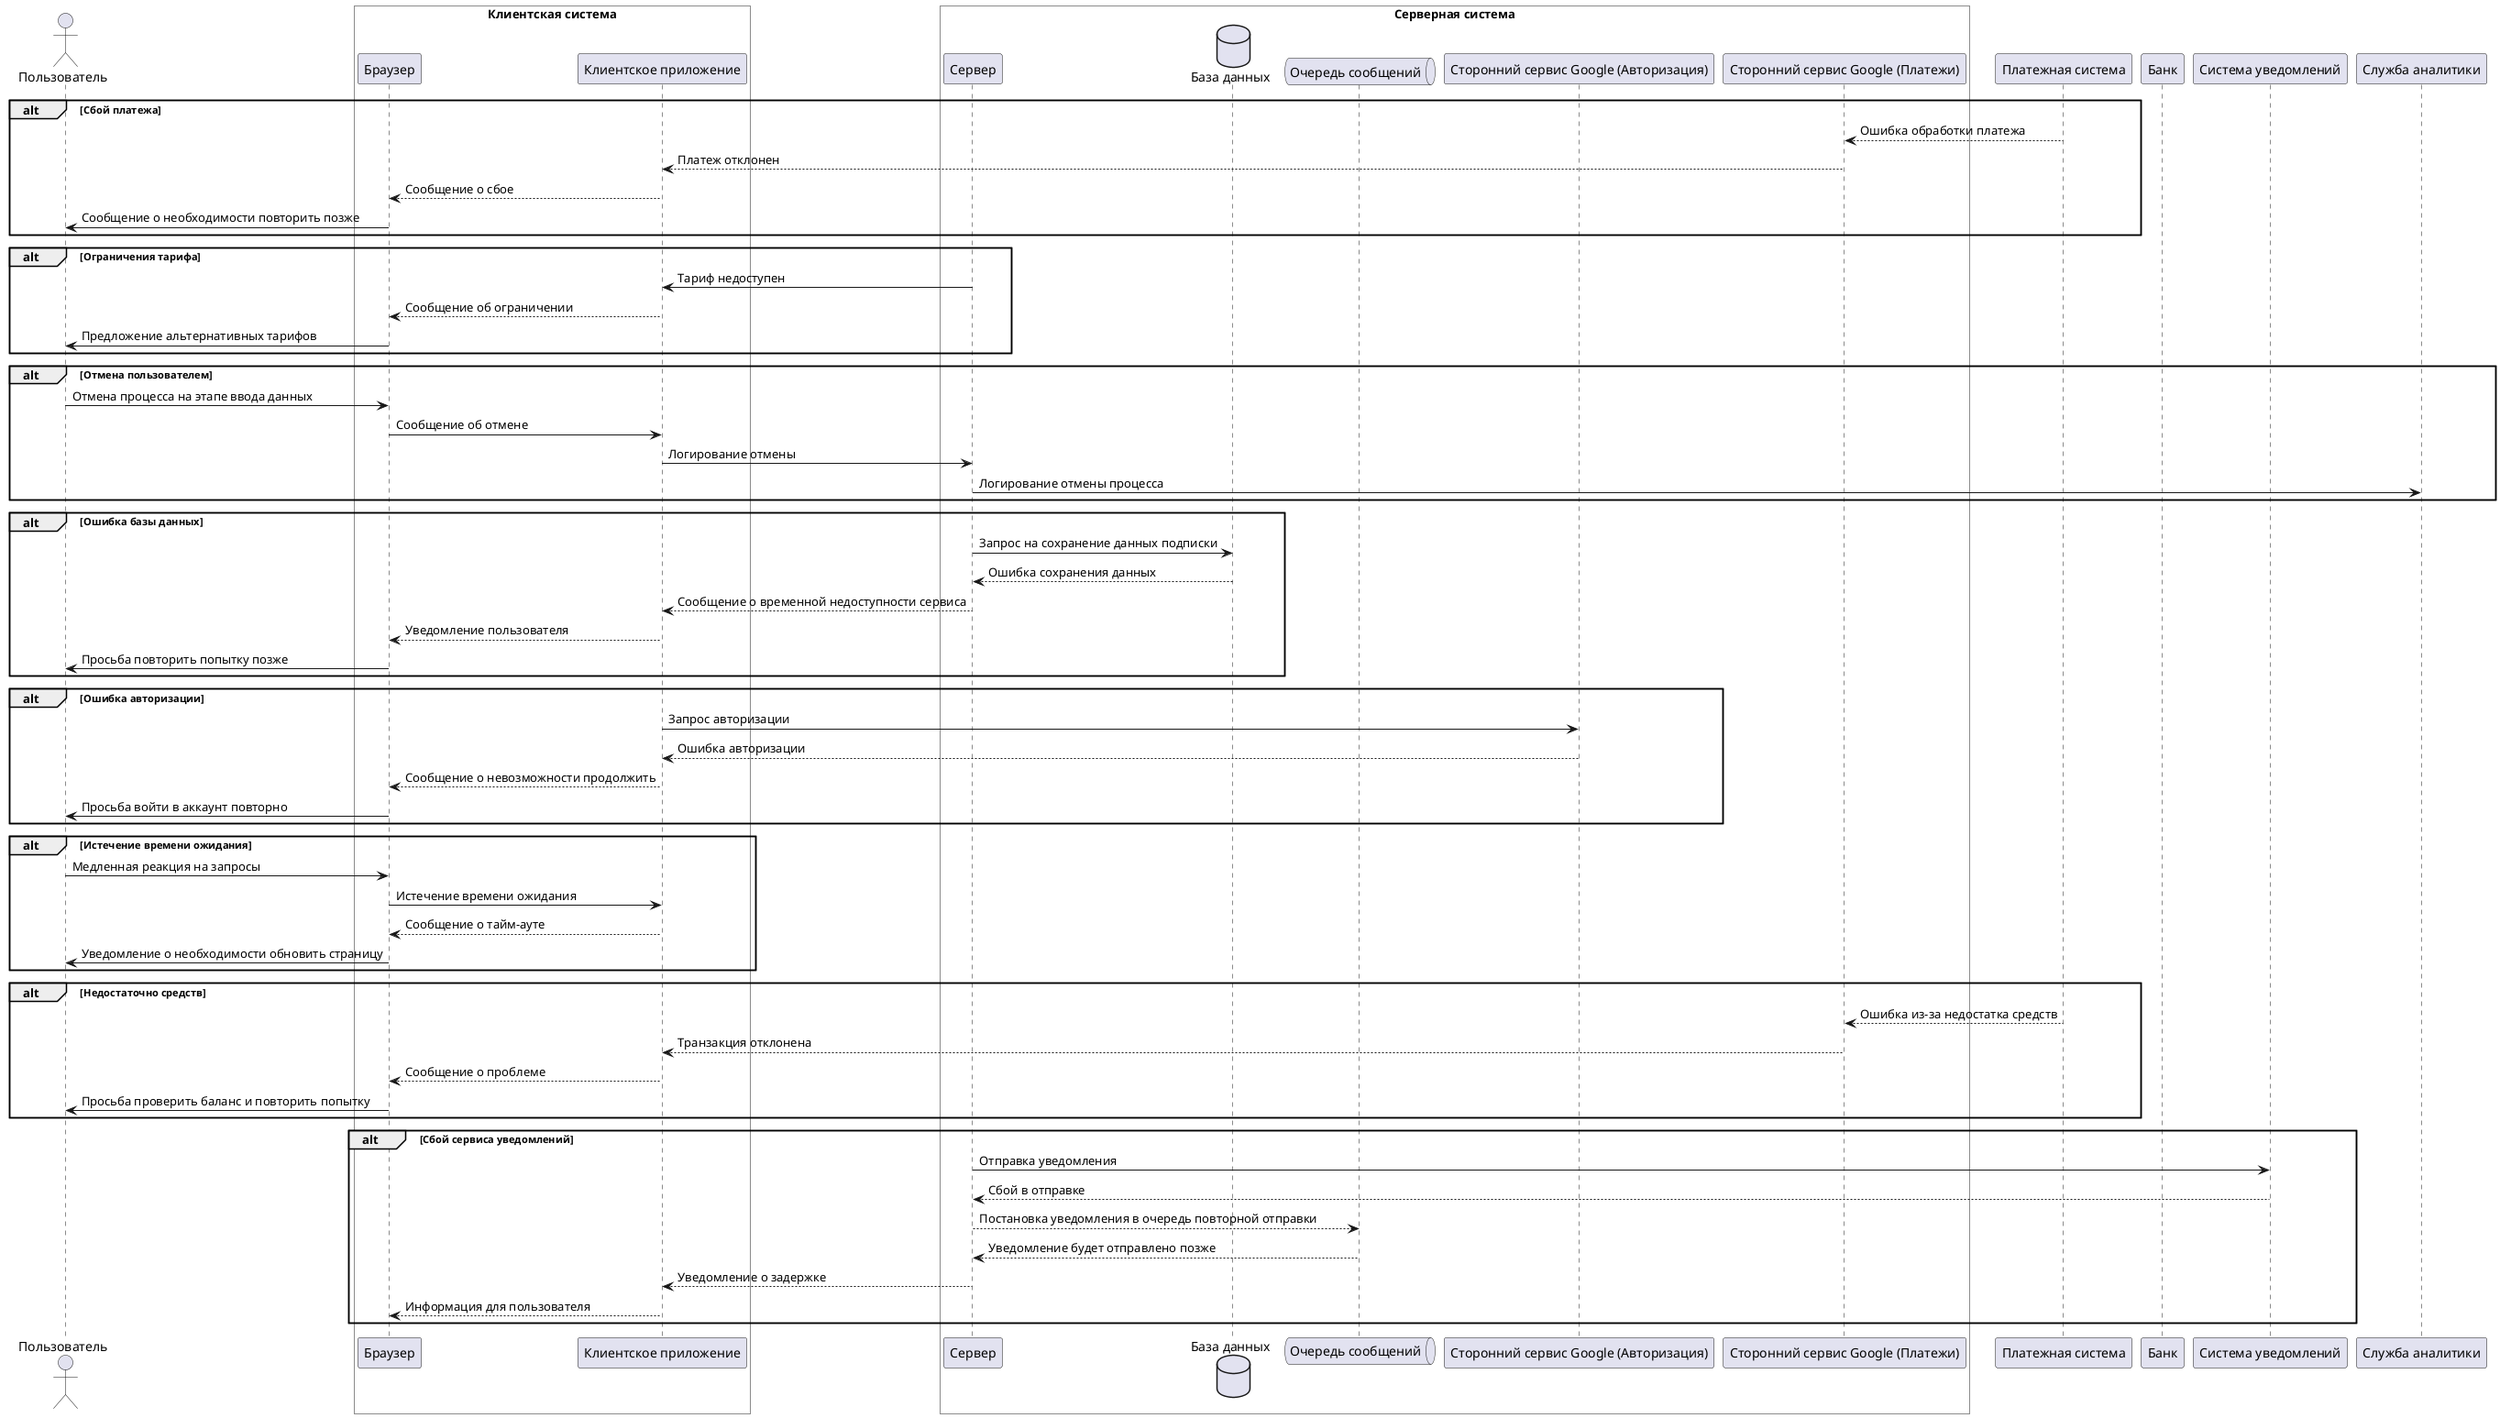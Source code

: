 @startuml Альтернативный поток: Оформление подписки YouTube Premium

actor Пользователь

box "Клиентская система" #White
    participant "Браузер"
    participant "Клиентское приложение"
end box

box "Серверная система" #White
    participant "Сервер"
    database "База данных"
    queue "Очередь сообщений" as Queue
    participant "Сторонний сервис Google (Авторизация)" as GoogleAuth
    participant "Сторонний сервис Google (Платежи)" as GooglePayments
end box

participant "Платежная система"
participant "Банк"
participant "Система уведомлений"
participant "Служба аналитики"

' Альтернативный поток: Сбой на стороне платежной системы
alt Сбой платежа
    "Платежная система" --> GooglePayments: Ошибка обработки платежа
    GooglePayments --> "Клиентское приложение": Платеж отклонен
    "Клиентское приложение" --> "Браузер": Сообщение о сбое
    "Браузер" -> Пользователь: Сообщение о необходимости повторить позже
end

' Альтернативный поток: Региональные ограничения
alt Ограничения тарифа
    "Сервер" -> "Клиентское приложение": Тариф недоступен
    "Клиентское приложение" --> "Браузер": Сообщение об ограничении
    "Браузер" -> Пользователь: Предложение альтернативных тарифов
end

' Альтернативный поток: Отмена платежа
alt Отмена пользователем
    Пользователь -> "Браузер": Отмена процесса на этапе ввода данных
    "Браузер" -> "Клиентское приложение": Сообщение об отмене
    "Клиентское приложение" -> "Сервер": Логирование отмены
    "Сервер" -> "Служба аналитики": Логирование отмены процесса
end

' Альтернативный поток: Ошибка базы данных
alt Ошибка базы данных
    "Сервер" -> "База данных": Запрос на сохранение данных подписки
    "База данных" --> "Сервер": Ошибка сохранения данных
    "Сервер" --> "Клиентское приложение": Сообщение о временной недоступности сервиса
    "Клиентское приложение" --> "Браузер": Уведомление пользователя
    "Браузер" -> Пользователь: Просьба повторить попытку позже
end

' Альтернативный поток: Ошибка авторизации
alt Ошибка авторизации
    "Клиентское приложение" -> GoogleAuth: Запрос авторизации
    GoogleAuth --> "Клиентское приложение": Ошибка авторизации
    "Клиентское приложение" --> "Браузер": Сообщение о невозможности продолжить
    "Браузер" -> Пользователь: Просьба войти в аккаунт повторно
end

' Альтернативный поток: Истечение времени ожидания
alt Истечение времени ожидания
    Пользователь -> "Браузер": Медленная реакция на запросы
    "Браузер" -> "Клиентское приложение": Истечение времени ожидания
    "Клиентское приложение" --> "Браузер": Сообщение о тайм-ауте
    "Браузер" -> Пользователь: Уведомление о необходимости обновить страницу
end

' Альтернативный поток: Недостаточно средств на карте
alt Недостаточно средств
    "Платежная система" --> GooglePayments: Ошибка из-за недостатка средств
    GooglePayments --> "Клиентское приложение": Транзакция отклонена
    "Клиентское приложение" --> "Браузер": Сообщение о проблеме
    "Браузер" -> Пользователь: Просьба проверить баланс и повторить попытку
end

' Альтернативный поток: Технические работы сервиса уведомлений
alt Сбой сервиса уведомлений
    "Сервер" -> "Система уведомлений": Отправка уведомления
    "Система уведомлений" --> "Сервер": Сбой в отправке
    "Сервер" --> Queue: Постановка уведомления в очередь повторной отправки
    Queue --> "Сервер": Уведомление будет отправлено позже
    "Сервер" --> "Клиентское приложение": Уведомление о задержке
    "Клиентское приложение" --> "Браузер": Информация для пользователя
end

@enduml
